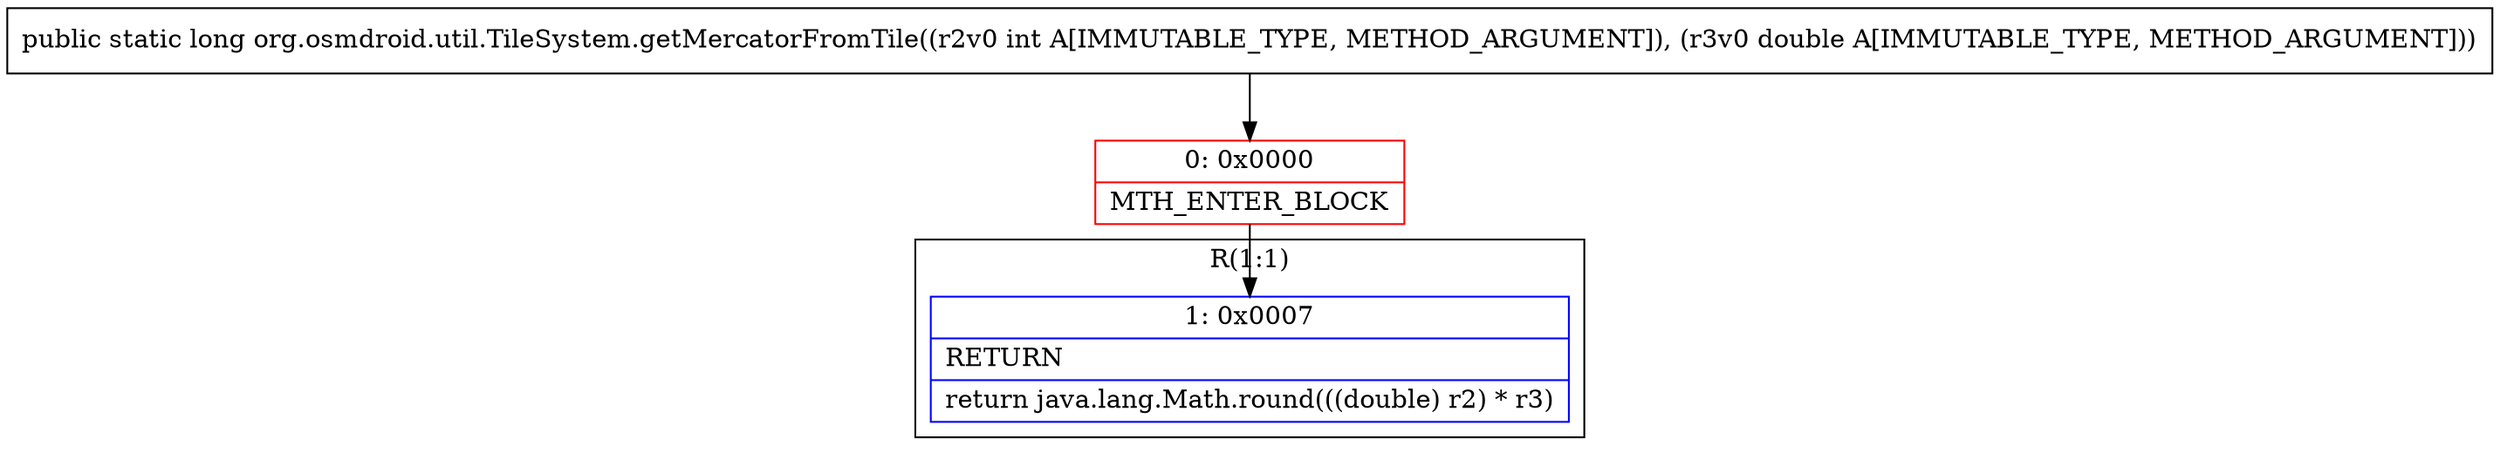 digraph "CFG fororg.osmdroid.util.TileSystem.getMercatorFromTile(ID)J" {
subgraph cluster_Region_274239654 {
label = "R(1:1)";
node [shape=record,color=blue];
Node_1 [shape=record,label="{1\:\ 0x0007|RETURN\l|return java.lang.Math.round(((double) r2) * r3)\l}"];
}
Node_0 [shape=record,color=red,label="{0\:\ 0x0000|MTH_ENTER_BLOCK\l}"];
MethodNode[shape=record,label="{public static long org.osmdroid.util.TileSystem.getMercatorFromTile((r2v0 int A[IMMUTABLE_TYPE, METHOD_ARGUMENT]), (r3v0 double A[IMMUTABLE_TYPE, METHOD_ARGUMENT])) }"];
MethodNode -> Node_0;
Node_0 -> Node_1;
}

